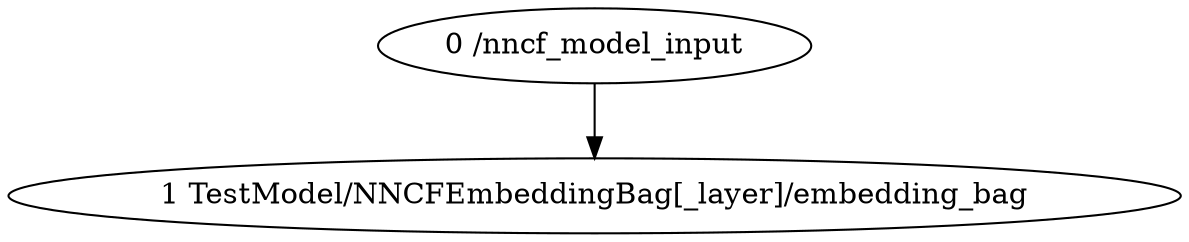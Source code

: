 strict digraph  {
"0 /nncf_model_input" [id=0, scope="", type=nncf_model_input];
"1 TestModel/NNCFEmbeddingBag[_layer]/embedding_bag" [id=1, scope="TestModel/NNCFEmbeddingBag[_layer]", type=embedding_bag];
"0 /nncf_model_input" -> "1 TestModel/NNCFEmbeddingBag[_layer]/embedding_bag";
}
